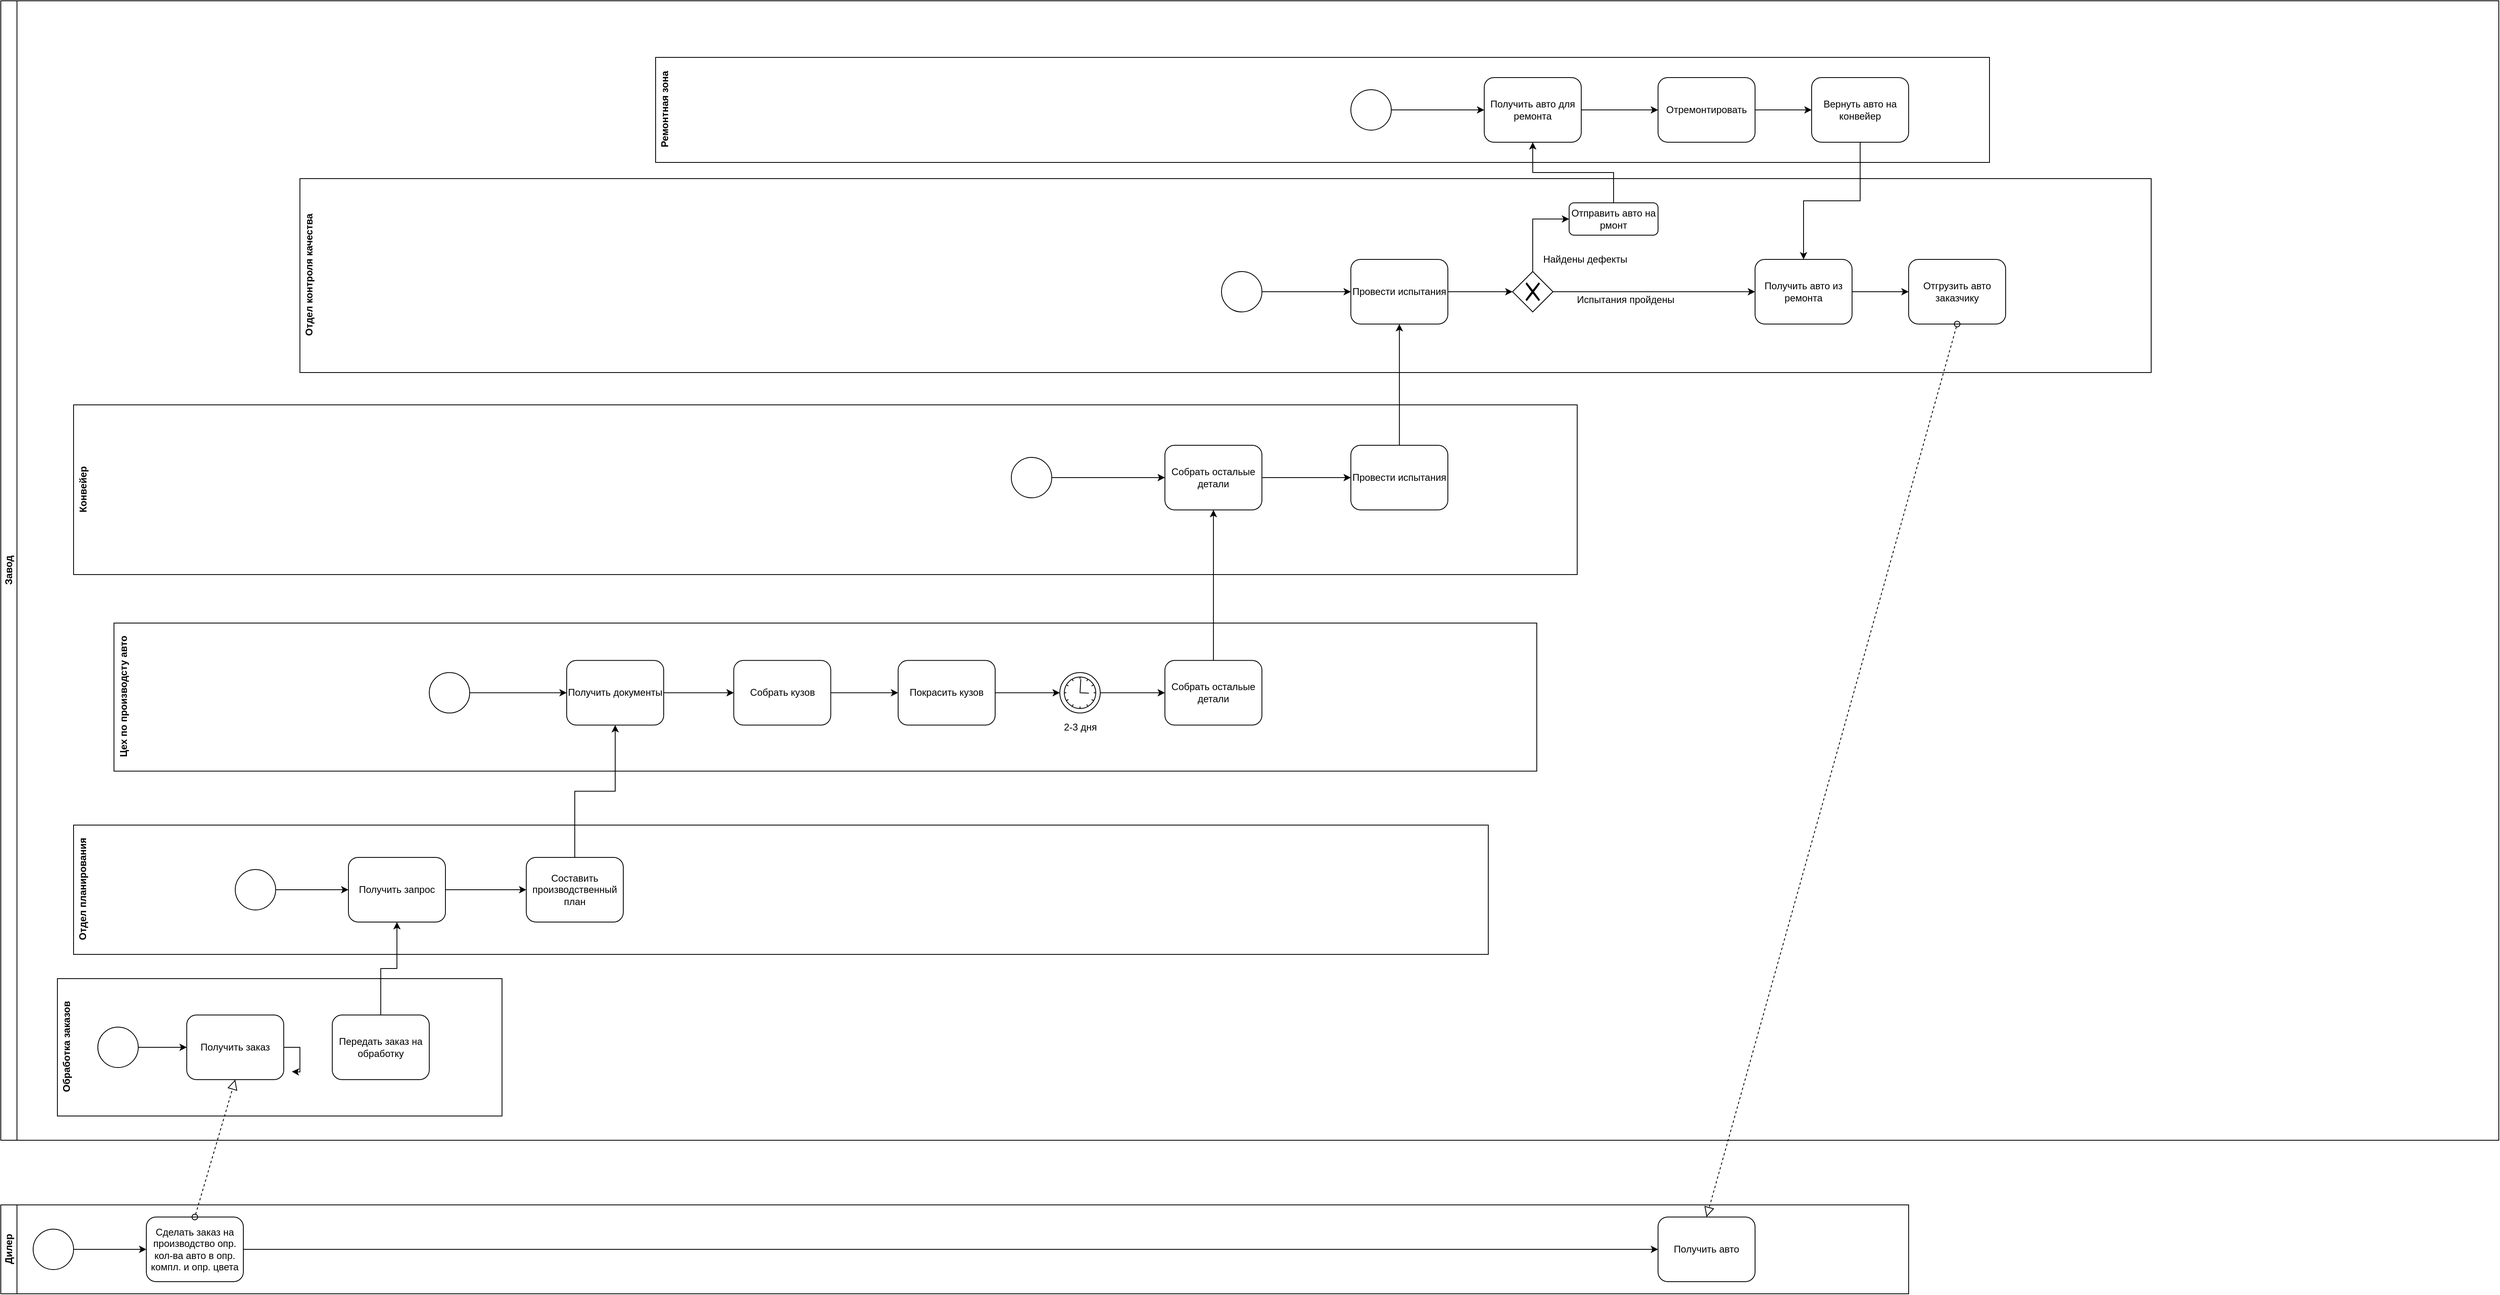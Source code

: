 <mxfile version="12.7.1" type="github"><diagram id="F4PwObXajcz0jbgdVKdN" name="Page-1"><mxGraphModel dx="3195" dy="2694" grid="1" gridSize="10" guides="1" tooltips="1" connect="1" arrows="1" fold="1" page="1" pageScale="1" pageWidth="827" pageHeight="1169" math="0" shadow="0"><root><mxCell id="0"/><mxCell id="1" parent="0"/><mxCell id="RYKCF0h3BXnrBuiYaafe-4" value="Дилер" style="swimlane;html=1;horizontal=0;startSize=20;" vertex="1" parent="1"><mxGeometry x="40" y="1150" width="2360" height="110" as="geometry"/></mxCell><mxCell id="RYKCF0h3BXnrBuiYaafe-21" style="edgeStyle=orthogonalEdgeStyle;rounded=0;orthogonalLoop=1;jettySize=auto;html=1;" edge="1" parent="RYKCF0h3BXnrBuiYaafe-4" source="RYKCF0h3BXnrBuiYaafe-19" target="RYKCF0h3BXnrBuiYaafe-20"><mxGeometry relative="1" as="geometry"/></mxCell><mxCell id="RYKCF0h3BXnrBuiYaafe-19" value="" style="shape=mxgraph.bpmn.shape;html=1;verticalLabelPosition=bottom;labelBackgroundColor=#ffffff;verticalAlign=top;align=center;perimeter=ellipsePerimeter;outlineConnect=0;outline=standard;symbol=general;" vertex="1" parent="RYKCF0h3BXnrBuiYaafe-4"><mxGeometry x="40.0" y="30" width="50" height="50" as="geometry"/></mxCell><mxCell id="RYKCF0h3BXnrBuiYaafe-115" style="edgeStyle=orthogonalEdgeStyle;rounded=0;orthogonalLoop=1;jettySize=auto;html=1;entryX=0;entryY=0.5;entryDx=0;entryDy=0;" edge="1" parent="RYKCF0h3BXnrBuiYaafe-4" source="RYKCF0h3BXnrBuiYaafe-20" target="RYKCF0h3BXnrBuiYaafe-83"><mxGeometry relative="1" as="geometry"/></mxCell><mxCell id="RYKCF0h3BXnrBuiYaafe-20" value="Сделать заказ на производство опр. кол-ва авто в опр. компл. и опр. цвета" style="shape=ext;rounded=1;html=1;whiteSpace=wrap;" vertex="1" parent="RYKCF0h3BXnrBuiYaafe-4"><mxGeometry x="180" y="15" width="120" height="80" as="geometry"/></mxCell><mxCell id="RYKCF0h3BXnrBuiYaafe-83" value="Получить авто" style="shape=ext;rounded=1;html=1;whiteSpace=wrap;" vertex="1" parent="RYKCF0h3BXnrBuiYaafe-4"><mxGeometry x="2050" y="15" width="120" height="80" as="geometry"/></mxCell><mxCell id="RYKCF0h3BXnrBuiYaafe-18" value="" style="group" vertex="1" connectable="0" parent="1"><mxGeometry x="40" y="-340" width="3090" height="1410" as="geometry"/></mxCell><mxCell id="RYKCF0h3BXnrBuiYaafe-11" value="Завод" style="swimlane;html=1;horizontal=0;startSize=20;" vertex="1" parent="RYKCF0h3BXnrBuiYaafe-18"><mxGeometry width="3090" height="1410" as="geometry"/></mxCell><mxCell id="RYKCF0h3BXnrBuiYaafe-13" value="Конвейер" style="swimlane;html=1;horizontal=0;swimlaneLine=0;startSize=24;" vertex="1" parent="RYKCF0h3BXnrBuiYaafe-11"><mxGeometry x="90" y="500" width="1860" height="210" as="geometry"/></mxCell><mxCell id="RYKCF0h3BXnrBuiYaafe-73" style="edgeStyle=orthogonalEdgeStyle;rounded=0;orthogonalLoop=1;jettySize=auto;html=1;entryX=0;entryY=0.5;entryDx=0;entryDy=0;" edge="1" parent="RYKCF0h3BXnrBuiYaafe-13" source="RYKCF0h3BXnrBuiYaafe-66" target="RYKCF0h3BXnrBuiYaafe-72"><mxGeometry relative="1" as="geometry"/></mxCell><mxCell id="RYKCF0h3BXnrBuiYaafe-66" value="Собрать остальые детали" style="shape=ext;rounded=1;html=1;whiteSpace=wrap;" vertex="1" parent="RYKCF0h3BXnrBuiYaafe-13"><mxGeometry x="1350" y="50" width="120" height="80" as="geometry"/></mxCell><mxCell id="RYKCF0h3BXnrBuiYaafe-71" style="edgeStyle=orthogonalEdgeStyle;rounded=0;orthogonalLoop=1;jettySize=auto;html=1;entryX=0;entryY=0.5;entryDx=0;entryDy=0;" edge="1" parent="RYKCF0h3BXnrBuiYaafe-13" source="RYKCF0h3BXnrBuiYaafe-70" target="RYKCF0h3BXnrBuiYaafe-66"><mxGeometry relative="1" as="geometry"/></mxCell><mxCell id="RYKCF0h3BXnrBuiYaafe-70" value="" style="shape=mxgraph.bpmn.shape;html=1;verticalLabelPosition=bottom;labelBackgroundColor=#ffffff;verticalAlign=top;align=center;perimeter=ellipsePerimeter;outlineConnect=0;outline=standard;symbol=general;" vertex="1" parent="RYKCF0h3BXnrBuiYaafe-13"><mxGeometry x="1160" y="65" width="50" height="50" as="geometry"/></mxCell><mxCell id="RYKCF0h3BXnrBuiYaafe-72" value="Провести испытания" style="shape=ext;rounded=1;html=1;whiteSpace=wrap;" vertex="1" parent="RYKCF0h3BXnrBuiYaafe-13"><mxGeometry x="1580" y="50" width="120" height="80" as="geometry"/></mxCell><mxCell id="RYKCF0h3BXnrBuiYaafe-14" value="Цех по производсту авто" style="swimlane;html=1;horizontal=0;swimlaneLine=0;startSize=23;" vertex="1" parent="RYKCF0h3BXnrBuiYaafe-11"><mxGeometry x="140" y="770" width="1760" height="183.29" as="geometry"/></mxCell><mxCell id="RYKCF0h3BXnrBuiYaafe-47" style="edgeStyle=orthogonalEdgeStyle;rounded=0;orthogonalLoop=1;jettySize=auto;html=1;entryX=0;entryY=0.5;entryDx=0;entryDy=0;" edge="1" parent="RYKCF0h3BXnrBuiYaafe-14" source="RYKCF0h3BXnrBuiYaafe-45" target="RYKCF0h3BXnrBuiYaafe-46"><mxGeometry relative="1" as="geometry"/></mxCell><mxCell id="RYKCF0h3BXnrBuiYaafe-45" value="" style="shape=mxgraph.bpmn.shape;html=1;verticalLabelPosition=bottom;labelBackgroundColor=#ffffff;verticalAlign=top;align=center;perimeter=ellipsePerimeter;outlineConnect=0;outline=standard;symbol=general;" vertex="1" parent="RYKCF0h3BXnrBuiYaafe-14"><mxGeometry x="390" y="61.29" width="50" height="50" as="geometry"/></mxCell><mxCell id="RYKCF0h3BXnrBuiYaafe-51" style="edgeStyle=orthogonalEdgeStyle;rounded=0;orthogonalLoop=1;jettySize=auto;html=1;entryX=0;entryY=0.5;entryDx=0;entryDy=0;" edge="1" parent="RYKCF0h3BXnrBuiYaafe-14" source="RYKCF0h3BXnrBuiYaafe-46" target="RYKCF0h3BXnrBuiYaafe-49"><mxGeometry relative="1" as="geometry"/></mxCell><mxCell id="RYKCF0h3BXnrBuiYaafe-46" value="Получить документы" style="shape=ext;rounded=1;html=1;whiteSpace=wrap;" vertex="1" parent="RYKCF0h3BXnrBuiYaafe-14"><mxGeometry x="560" y="46.29" width="120" height="80" as="geometry"/></mxCell><mxCell id="RYKCF0h3BXnrBuiYaafe-53" style="edgeStyle=orthogonalEdgeStyle;rounded=0;orthogonalLoop=1;jettySize=auto;html=1;entryX=0;entryY=0.5;entryDx=0;entryDy=0;" edge="1" parent="RYKCF0h3BXnrBuiYaafe-14" source="RYKCF0h3BXnrBuiYaafe-49" target="RYKCF0h3BXnrBuiYaafe-50"><mxGeometry relative="1" as="geometry"/></mxCell><mxCell id="RYKCF0h3BXnrBuiYaafe-49" value="Собрать кузов" style="shape=ext;rounded=1;html=1;whiteSpace=wrap;" vertex="1" parent="RYKCF0h3BXnrBuiYaafe-14"><mxGeometry x="766.67" y="46.29" width="120" height="80" as="geometry"/></mxCell><mxCell id="RYKCF0h3BXnrBuiYaafe-63" style="edgeStyle=orthogonalEdgeStyle;rounded=0;orthogonalLoop=1;jettySize=auto;html=1;entryX=0;entryY=0.5;entryDx=0;entryDy=0;" edge="1" parent="RYKCF0h3BXnrBuiYaafe-14" source="RYKCF0h3BXnrBuiYaafe-50" target="RYKCF0h3BXnrBuiYaafe-60"><mxGeometry relative="1" as="geometry"/></mxCell><mxCell id="RYKCF0h3BXnrBuiYaafe-50" value="Покрасить кузов" style="shape=ext;rounded=1;html=1;whiteSpace=wrap;" vertex="1" parent="RYKCF0h3BXnrBuiYaafe-14"><mxGeometry x="970" y="46.29" width="120" height="80" as="geometry"/></mxCell><mxCell id="RYKCF0h3BXnrBuiYaafe-58" value="Собрать остальые детали" style="shape=ext;rounded=1;html=1;whiteSpace=wrap;" vertex="1" parent="RYKCF0h3BXnrBuiYaafe-14"><mxGeometry x="1300" y="46.29" width="120" height="80" as="geometry"/></mxCell><mxCell id="RYKCF0h3BXnrBuiYaafe-62" value="" style="group" vertex="1" connectable="0" parent="RYKCF0h3BXnrBuiYaafe-14"><mxGeometry x="1167.5" y="61.29" width="55" height="77.53" as="geometry"/></mxCell><mxCell id="RYKCF0h3BXnrBuiYaafe-60" value="" style="shape=mxgraph.bpmn.shape;html=1;verticalLabelPosition=bottom;labelBackgroundColor=#ffffff;verticalAlign=top;align=center;perimeter=ellipsePerimeter;outlineConnect=0;outline=standard;symbol=timer;" vertex="1" parent="RYKCF0h3BXnrBuiYaafe-62"><mxGeometry x="2.5" width="50" height="50" as="geometry"/></mxCell><mxCell id="RYKCF0h3BXnrBuiYaafe-61" value="2-3 дня" style="text;html=1;strokeColor=none;fillColor=none;align=center;verticalAlign=middle;whiteSpace=wrap;rounded=0;" vertex="1" parent="RYKCF0h3BXnrBuiYaafe-62"><mxGeometry y="57.53" width="55" height="20" as="geometry"/></mxCell><mxCell id="RYKCF0h3BXnrBuiYaafe-65" value="" style="edgeStyle=orthogonalEdgeStyle;rounded=0;orthogonalLoop=1;jettySize=auto;html=1;" edge="1" parent="RYKCF0h3BXnrBuiYaafe-14" source="RYKCF0h3BXnrBuiYaafe-60" target="RYKCF0h3BXnrBuiYaafe-58"><mxGeometry relative="1" as="geometry"/></mxCell><mxCell id="RYKCF0h3BXnrBuiYaafe-15" value="Отдел планирования" style="swimlane;html=1;horizontal=0;swimlaneLine=0;startSize=23;" vertex="1" parent="RYKCF0h3BXnrBuiYaafe-11"><mxGeometry x="90" y="1020" width="1750" height="160" as="geometry"/></mxCell><mxCell id="RYKCF0h3BXnrBuiYaafe-27" style="edgeStyle=orthogonalEdgeStyle;rounded=0;orthogonalLoop=1;jettySize=auto;html=1;entryX=0;entryY=0.5;entryDx=0;entryDy=0;" edge="1" parent="RYKCF0h3BXnrBuiYaafe-15" source="RYKCF0h3BXnrBuiYaafe-25" target="RYKCF0h3BXnrBuiYaafe-26"><mxGeometry relative="1" as="geometry"/></mxCell><mxCell id="RYKCF0h3BXnrBuiYaafe-25" value="" style="shape=mxgraph.bpmn.shape;html=1;verticalLabelPosition=bottom;labelBackgroundColor=#ffffff;verticalAlign=top;align=center;perimeter=ellipsePerimeter;outlineConnect=0;outline=standard;symbol=general;" vertex="1" parent="RYKCF0h3BXnrBuiYaafe-15"><mxGeometry x="200" y="55" width="50" height="50" as="geometry"/></mxCell><mxCell id="RYKCF0h3BXnrBuiYaafe-44" style="edgeStyle=orthogonalEdgeStyle;rounded=0;orthogonalLoop=1;jettySize=auto;html=1;entryX=0;entryY=0.5;entryDx=0;entryDy=0;" edge="1" parent="RYKCF0h3BXnrBuiYaafe-15" source="RYKCF0h3BXnrBuiYaafe-26" target="RYKCF0h3BXnrBuiYaafe-43"><mxGeometry relative="1" as="geometry"/></mxCell><mxCell id="RYKCF0h3BXnrBuiYaafe-26" value="Получить запрос" style="shape=ext;rounded=1;html=1;whiteSpace=wrap;" vertex="1" parent="RYKCF0h3BXnrBuiYaafe-15"><mxGeometry x="340" y="40" width="120" height="80" as="geometry"/></mxCell><mxCell id="RYKCF0h3BXnrBuiYaafe-43" value="Составить производственный план" style="shape=ext;rounded=1;html=1;whiteSpace=wrap;" vertex="1" parent="RYKCF0h3BXnrBuiYaafe-15"><mxGeometry x="560" y="40" width="120" height="80" as="geometry"/></mxCell><mxCell id="RYKCF0h3BXnrBuiYaafe-16" value="Отдел контроля качества" style="swimlane;html=1;horizontal=0;swimlaneLine=0;" vertex="1" parent="RYKCF0h3BXnrBuiYaafe-11"><mxGeometry x="370" y="220" width="2290" height="240" as="geometry"/></mxCell><mxCell id="RYKCF0h3BXnrBuiYaafe-86" style="edgeStyle=orthogonalEdgeStyle;rounded=0;orthogonalLoop=1;jettySize=auto;html=1;entryX=0;entryY=0.5;entryDx=0;entryDy=0;" edge="1" parent="RYKCF0h3BXnrBuiYaafe-16" source="RYKCF0h3BXnrBuiYaafe-74" target="RYKCF0h3BXnrBuiYaafe-85"><mxGeometry relative="1" as="geometry"/></mxCell><mxCell id="RYKCF0h3BXnrBuiYaafe-74" value="Провести испытания" style="shape=ext;rounded=1;html=1;whiteSpace=wrap;" vertex="1" parent="RYKCF0h3BXnrBuiYaafe-16"><mxGeometry x="1300" y="100" width="120" height="80" as="geometry"/></mxCell><mxCell id="RYKCF0h3BXnrBuiYaafe-76" style="edgeStyle=orthogonalEdgeStyle;rounded=0;orthogonalLoop=1;jettySize=auto;html=1;" edge="1" parent="RYKCF0h3BXnrBuiYaafe-16" source="RYKCF0h3BXnrBuiYaafe-75" target="RYKCF0h3BXnrBuiYaafe-74"><mxGeometry relative="1" as="geometry"/></mxCell><mxCell id="RYKCF0h3BXnrBuiYaafe-75" value="" style="shape=mxgraph.bpmn.shape;html=1;verticalLabelPosition=bottom;labelBackgroundColor=#ffffff;verticalAlign=top;align=center;perimeter=ellipsePerimeter;outlineConnect=0;outline=standard;symbol=general;" vertex="1" parent="RYKCF0h3BXnrBuiYaafe-16"><mxGeometry x="1140" y="115" width="50" height="50" as="geometry"/></mxCell><mxCell id="RYKCF0h3BXnrBuiYaafe-82" value="Отгрузить авто заказчику" style="shape=ext;rounded=1;html=1;whiteSpace=wrap;" vertex="1" parent="RYKCF0h3BXnrBuiYaafe-16"><mxGeometry x="1990" y="100" width="120" height="80" as="geometry"/></mxCell><mxCell id="RYKCF0h3BXnrBuiYaafe-107" value="" style="group" vertex="1" connectable="0" parent="RYKCF0h3BXnrBuiYaafe-16"><mxGeometry x="1500" y="80" width="210" height="90" as="geometry"/></mxCell><mxCell id="RYKCF0h3BXnrBuiYaafe-85" value="" style="shape=mxgraph.bpmn.shape;html=1;verticalLabelPosition=bottom;labelBackgroundColor=#ffffff;verticalAlign=top;align=center;perimeter=rhombusPerimeter;background=gateway;outlineConnect=0;outline=none;symbol=exclusiveGw;" vertex="1" parent="RYKCF0h3BXnrBuiYaafe-107"><mxGeometry y="35" width="50" height="50" as="geometry"/></mxCell><mxCell id="RYKCF0h3BXnrBuiYaafe-101" value="" style="group" vertex="1" connectable="0" parent="RYKCF0h3BXnrBuiYaafe-107"><mxGeometry x="20" width="140" height="40" as="geometry"/></mxCell><mxCell id="RYKCF0h3BXnrBuiYaafe-102" style="edgeStyle=orthogonalEdgeStyle;rounded=0;orthogonalLoop=1;jettySize=auto;html=1;entryX=0;entryY=0.5;entryDx=0;entryDy=0;" edge="1" parent="RYKCF0h3BXnrBuiYaafe-101"><mxGeometry relative="1" as="geometry"/></mxCell><mxCell id="RYKCF0h3BXnrBuiYaafe-103" value="Найдены дефекты" style="text;html=1;strokeColor=none;fillColor=none;align=center;verticalAlign=middle;whiteSpace=wrap;rounded=0;" vertex="1" parent="RYKCF0h3BXnrBuiYaafe-101"><mxGeometry width="140" height="40" as="geometry"/></mxCell><mxCell id="RYKCF0h3BXnrBuiYaafe-89" value="Испытания пройдены" style="text;html=1;strokeColor=none;fillColor=none;align=center;verticalAlign=middle;whiteSpace=wrap;rounded=0;" vertex="1" parent="RYKCF0h3BXnrBuiYaafe-107"><mxGeometry x="70" y="50" width="140" height="40" as="geometry"/></mxCell><mxCell id="RYKCF0h3BXnrBuiYaafe-108" value="Отправить авто на рмонт" style="shape=ext;rounded=1;html=1;whiteSpace=wrap;" vertex="1" parent="RYKCF0h3BXnrBuiYaafe-16"><mxGeometry x="1570" y="30" width="110" height="40" as="geometry"/></mxCell><mxCell id="RYKCF0h3BXnrBuiYaafe-109" style="edgeStyle=orthogonalEdgeStyle;rounded=0;orthogonalLoop=1;jettySize=auto;html=1;entryX=0;entryY=0.5;entryDx=0;entryDy=0;exitX=0.5;exitY=0;exitDx=0;exitDy=0;" edge="1" parent="RYKCF0h3BXnrBuiYaafe-16" source="RYKCF0h3BXnrBuiYaafe-85" target="RYKCF0h3BXnrBuiYaafe-108"><mxGeometry relative="1" as="geometry"><mxPoint x="1430" y="150" as="sourcePoint"/><mxPoint x="1510" y="150" as="targetPoint"/></mxGeometry></mxCell><mxCell id="RYKCF0h3BXnrBuiYaafe-114" style="edgeStyle=orthogonalEdgeStyle;rounded=0;orthogonalLoop=1;jettySize=auto;html=1;entryX=0;entryY=0.5;entryDx=0;entryDy=0;" edge="1" parent="RYKCF0h3BXnrBuiYaafe-16" source="RYKCF0h3BXnrBuiYaafe-111" target="RYKCF0h3BXnrBuiYaafe-82"><mxGeometry relative="1" as="geometry"/></mxCell><mxCell id="RYKCF0h3BXnrBuiYaafe-111" value="Получить авто из ремонта" style="shape=ext;rounded=1;html=1;whiteSpace=wrap;" vertex="1" parent="RYKCF0h3BXnrBuiYaafe-16"><mxGeometry x="1800" y="100" width="120" height="80" as="geometry"/></mxCell><mxCell id="RYKCF0h3BXnrBuiYaafe-112" style="edgeStyle=orthogonalEdgeStyle;rounded=0;orthogonalLoop=1;jettySize=auto;html=1;entryX=0;entryY=0.5;entryDx=0;entryDy=0;" edge="1" parent="RYKCF0h3BXnrBuiYaafe-16" source="RYKCF0h3BXnrBuiYaafe-85" target="RYKCF0h3BXnrBuiYaafe-111"><mxGeometry relative="1" as="geometry"/></mxCell><mxCell id="RYKCF0h3BXnrBuiYaafe-17" value="Ремонтная зона" style="swimlane;html=1;horizontal=0;swimlaneLine=0;" vertex="1" parent="RYKCF0h3BXnrBuiYaafe-11"><mxGeometry x="810" y="70" width="1650" height="130" as="geometry"/></mxCell><mxCell id="RYKCF0h3BXnrBuiYaafe-93" style="edgeStyle=orthogonalEdgeStyle;rounded=0;orthogonalLoop=1;jettySize=auto;html=1;entryX=0;entryY=0.5;entryDx=0;entryDy=0;" edge="1" parent="RYKCF0h3BXnrBuiYaafe-17" source="RYKCF0h3BXnrBuiYaafe-91" target="RYKCF0h3BXnrBuiYaafe-92"><mxGeometry relative="1" as="geometry"/></mxCell><mxCell id="RYKCF0h3BXnrBuiYaafe-91" value="" style="shape=mxgraph.bpmn.shape;html=1;verticalLabelPosition=bottom;labelBackgroundColor=#ffffff;verticalAlign=top;align=center;perimeter=ellipsePerimeter;outlineConnect=0;outline=standard;symbol=general;" vertex="1" parent="RYKCF0h3BXnrBuiYaafe-17"><mxGeometry x="860" y="40" width="50" height="50" as="geometry"/></mxCell><mxCell id="RYKCF0h3BXnrBuiYaafe-95" style="edgeStyle=orthogonalEdgeStyle;rounded=0;orthogonalLoop=1;jettySize=auto;html=1;" edge="1" parent="RYKCF0h3BXnrBuiYaafe-17" source="RYKCF0h3BXnrBuiYaafe-92" target="RYKCF0h3BXnrBuiYaafe-94"><mxGeometry relative="1" as="geometry"/></mxCell><mxCell id="RYKCF0h3BXnrBuiYaafe-92" value="Получить авто для ремонта" style="shape=ext;rounded=1;html=1;whiteSpace=wrap;" vertex="1" parent="RYKCF0h3BXnrBuiYaafe-17"><mxGeometry x="1025" y="25" width="120" height="80" as="geometry"/></mxCell><mxCell id="RYKCF0h3BXnrBuiYaafe-97" style="edgeStyle=orthogonalEdgeStyle;rounded=0;orthogonalLoop=1;jettySize=auto;html=1;" edge="1" parent="RYKCF0h3BXnrBuiYaafe-17" source="RYKCF0h3BXnrBuiYaafe-94" target="RYKCF0h3BXnrBuiYaafe-96"><mxGeometry relative="1" as="geometry"/></mxCell><mxCell id="RYKCF0h3BXnrBuiYaafe-94" value="Отремонтировать" style="shape=ext;rounded=1;html=1;whiteSpace=wrap;" vertex="1" parent="RYKCF0h3BXnrBuiYaafe-17"><mxGeometry x="1240" y="25" width="120" height="80" as="geometry"/></mxCell><mxCell id="RYKCF0h3BXnrBuiYaafe-96" value="Вернуть авто на конвейер" style="shape=ext;rounded=1;html=1;whiteSpace=wrap;" vertex="1" parent="RYKCF0h3BXnrBuiYaafe-17"><mxGeometry x="1430" y="25" width="120" height="80" as="geometry"/></mxCell><mxCell id="RYKCF0h3BXnrBuiYaafe-30" value="Обработка заказов" style="swimlane;html=1;horizontal=0;swimlaneLine=0;" vertex="1" parent="RYKCF0h3BXnrBuiYaafe-11"><mxGeometry x="70" y="1210" width="550" height="170" as="geometry"/></mxCell><mxCell id="RYKCF0h3BXnrBuiYaafe-33" style="edgeStyle=orthogonalEdgeStyle;rounded=0;orthogonalLoop=1;jettySize=auto;html=1;entryX=0;entryY=0.5;entryDx=0;entryDy=0;" edge="1" parent="RYKCF0h3BXnrBuiYaafe-30" source="RYKCF0h3BXnrBuiYaafe-31" target="RYKCF0h3BXnrBuiYaafe-32"><mxGeometry relative="1" as="geometry"/></mxCell><mxCell id="RYKCF0h3BXnrBuiYaafe-31" value="" style="shape=mxgraph.bpmn.shape;html=1;verticalLabelPosition=bottom;labelBackgroundColor=#ffffff;verticalAlign=top;align=center;perimeter=ellipsePerimeter;outlineConnect=0;outline=standard;symbol=general;" vertex="1" parent="RYKCF0h3BXnrBuiYaafe-30"><mxGeometry x="50" y="60" width="50" height="50" as="geometry"/></mxCell><mxCell id="RYKCF0h3BXnrBuiYaafe-32" value="Получить заказ" style="shape=ext;rounded=1;html=1;whiteSpace=wrap;" vertex="1" parent="RYKCF0h3BXnrBuiYaafe-30"><mxGeometry x="160" y="45" width="120" height="80" as="geometry"/></mxCell><mxCell id="RYKCF0h3BXnrBuiYaafe-34" value="Передать заказ на обработку" style="shape=ext;rounded=1;html=1;whiteSpace=wrap;" vertex="1" parent="RYKCF0h3BXnrBuiYaafe-30"><mxGeometry x="340" y="45" width="120" height="80" as="geometry"/></mxCell><mxCell id="RYKCF0h3BXnrBuiYaafe-42" style="edgeStyle=orthogonalEdgeStyle;rounded=0;orthogonalLoop=1;jettySize=auto;html=1;entryX=0.5;entryY=1;entryDx=0;entryDy=0;" edge="1" parent="RYKCF0h3BXnrBuiYaafe-11" source="RYKCF0h3BXnrBuiYaafe-34" target="RYKCF0h3BXnrBuiYaafe-26"><mxGeometry relative="1" as="geometry"/></mxCell><mxCell id="RYKCF0h3BXnrBuiYaafe-54" style="edgeStyle=orthogonalEdgeStyle;rounded=0;orthogonalLoop=1;jettySize=auto;html=1;" edge="1" parent="RYKCF0h3BXnrBuiYaafe-11" source="RYKCF0h3BXnrBuiYaafe-43" target="RYKCF0h3BXnrBuiYaafe-46"><mxGeometry relative="1" as="geometry"/></mxCell><mxCell id="RYKCF0h3BXnrBuiYaafe-69" style="edgeStyle=orthogonalEdgeStyle;rounded=0;orthogonalLoop=1;jettySize=auto;html=1;entryX=0.5;entryY=1;entryDx=0;entryDy=0;" edge="1" parent="RYKCF0h3BXnrBuiYaafe-11" source="RYKCF0h3BXnrBuiYaafe-58" target="RYKCF0h3BXnrBuiYaafe-66"><mxGeometry relative="1" as="geometry"/></mxCell><mxCell id="RYKCF0h3BXnrBuiYaafe-77" style="edgeStyle=orthogonalEdgeStyle;rounded=0;orthogonalLoop=1;jettySize=auto;html=1;" edge="1" parent="RYKCF0h3BXnrBuiYaafe-11" source="RYKCF0h3BXnrBuiYaafe-72" target="RYKCF0h3BXnrBuiYaafe-74"><mxGeometry relative="1" as="geometry"/></mxCell><mxCell id="RYKCF0h3BXnrBuiYaafe-110" style="edgeStyle=orthogonalEdgeStyle;rounded=0;orthogonalLoop=1;jettySize=auto;html=1;" edge="1" parent="RYKCF0h3BXnrBuiYaafe-11" source="RYKCF0h3BXnrBuiYaafe-108" target="RYKCF0h3BXnrBuiYaafe-92"><mxGeometry relative="1" as="geometry"/></mxCell><mxCell id="RYKCF0h3BXnrBuiYaafe-113" style="edgeStyle=orthogonalEdgeStyle;rounded=0;orthogonalLoop=1;jettySize=auto;html=1;entryX=0.5;entryY=0;entryDx=0;entryDy=0;" edge="1" parent="RYKCF0h3BXnrBuiYaafe-11" source="RYKCF0h3BXnrBuiYaafe-96" target="RYKCF0h3BXnrBuiYaafe-111"><mxGeometry relative="1" as="geometry"/></mxCell><mxCell id="RYKCF0h3BXnrBuiYaafe-35" style="edgeStyle=orthogonalEdgeStyle;rounded=0;orthogonalLoop=1;jettySize=auto;html=1;" edge="1" parent="1" source="RYKCF0h3BXnrBuiYaafe-32"><mxGeometry relative="1" as="geometry"><mxPoint x="400" y="985" as="targetPoint"/></mxGeometry></mxCell><mxCell id="RYKCF0h3BXnrBuiYaafe-37" value="" style="startArrow=oval;startFill=0;startSize=7;endArrow=block;endFill=0;endSize=10;dashed=1;html=1;exitX=0.5;exitY=0;exitDx=0;exitDy=0;entryX=0.5;entryY=1;entryDx=0;entryDy=0;" edge="1" parent="1" source="RYKCF0h3BXnrBuiYaafe-20" target="RYKCF0h3BXnrBuiYaafe-32"><mxGeometry width="100" relative="1" as="geometry"><mxPoint x="150" y="1110" as="sourcePoint"/><mxPoint x="250" y="1110" as="targetPoint"/></mxGeometry></mxCell><mxCell id="RYKCF0h3BXnrBuiYaafe-84" value="" style="startArrow=oval;startFill=0;startSize=7;endArrow=block;endFill=0;endSize=10;dashed=1;html=1;exitX=0.5;exitY=1;exitDx=0;exitDy=0;entryX=0.5;entryY=0;entryDx=0;entryDy=0;" edge="1" parent="1" source="RYKCF0h3BXnrBuiYaafe-82" target="RYKCF0h3BXnrBuiYaafe-83"><mxGeometry width="100" relative="1" as="geometry"><mxPoint x="2200" y="460" as="sourcePoint"/><mxPoint x="2300" y="460" as="targetPoint"/></mxGeometry></mxCell></root></mxGraphModel></diagram></mxfile>